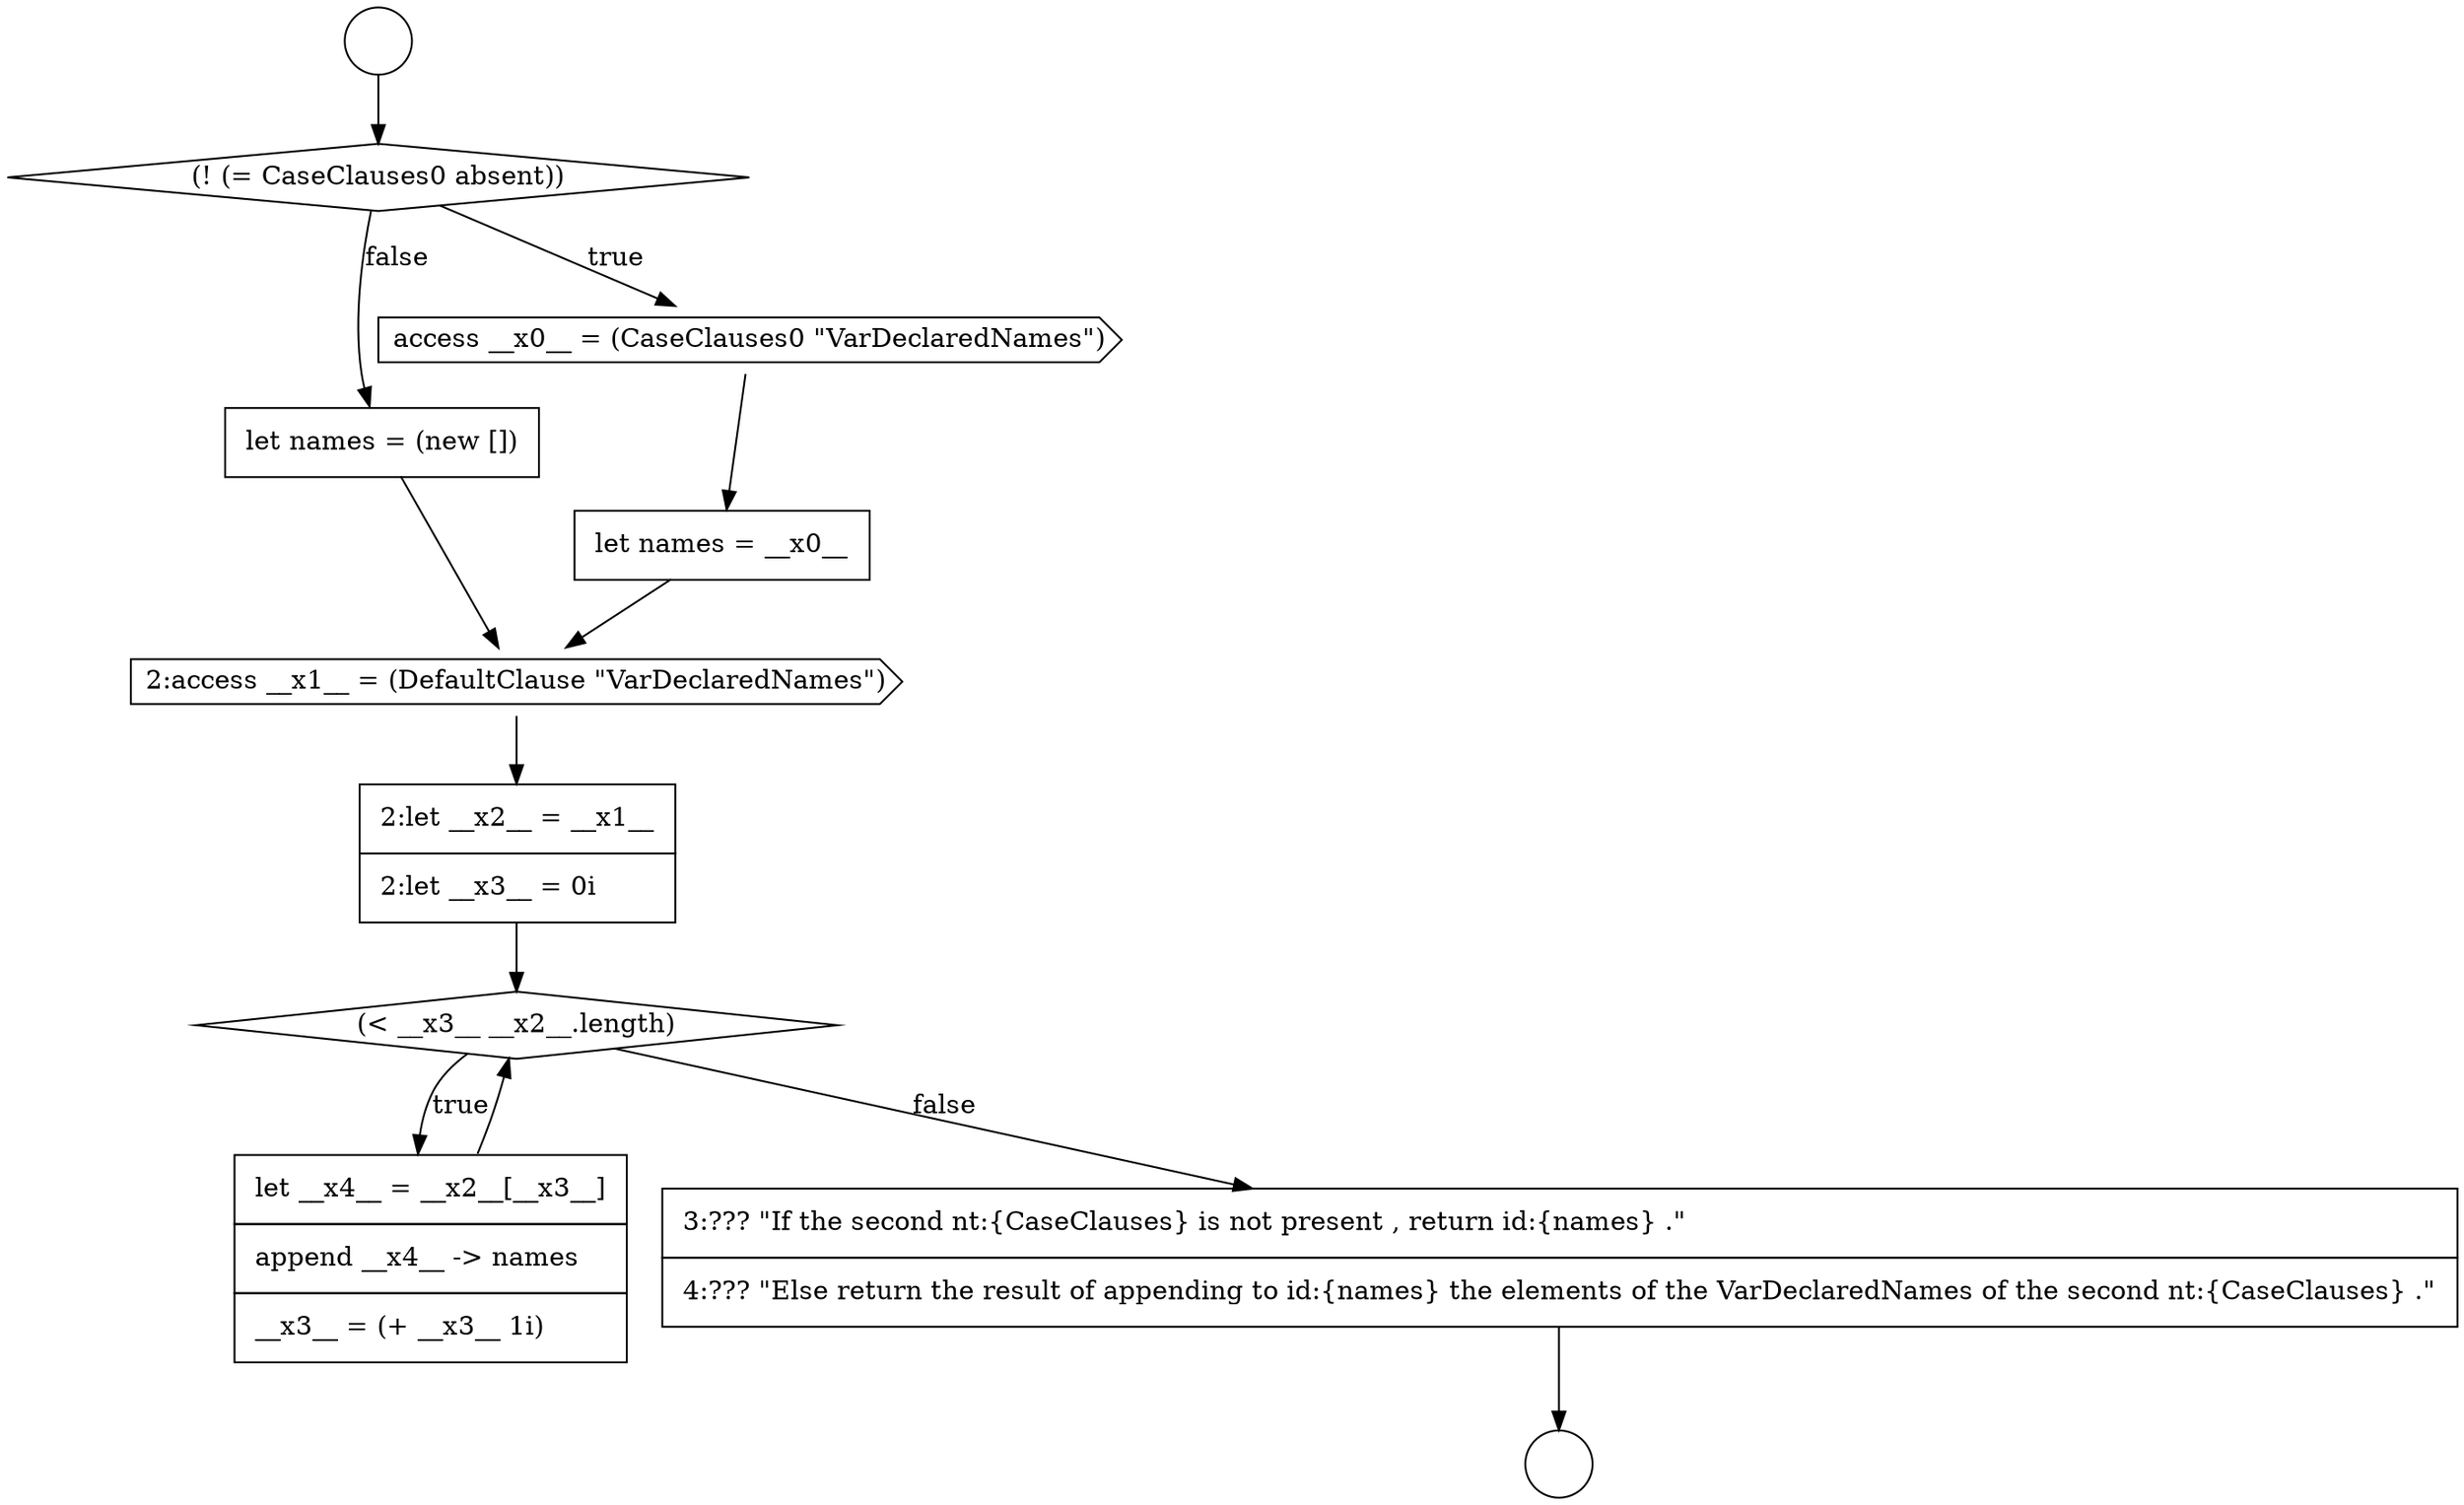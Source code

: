 digraph {
  node0 [shape=circle label=" " color="black" fillcolor="white" style=filled]
  node5 [shape=none, margin=0, label=<<font color="black">
    <table border="0" cellborder="1" cellspacing="0" cellpadding="10">
      <tr><td align="left">let names = (new [])</td></tr>
    </table>
  </font>> color="black" fillcolor="white" style=filled]
  node10 [shape=none, margin=0, label=<<font color="black">
    <table border="0" cellborder="1" cellspacing="0" cellpadding="10">
      <tr><td align="left">3:??? &quot;If the second nt:{CaseClauses} is not present , return id:{names} .&quot;</td></tr>
      <tr><td align="left">4:??? &quot;Else return the result of appending to id:{names} the elements of the VarDeclaredNames of the second nt:{CaseClauses} .&quot;</td></tr>
    </table>
  </font>> color="black" fillcolor="white" style=filled]
  node1 [shape=circle label=" " color="black" fillcolor="white" style=filled]
  node6 [shape=cds, label=<<font color="black">2:access __x1__ = (DefaultClause &quot;VarDeclaredNames&quot;)</font>> color="black" fillcolor="white" style=filled]
  node9 [shape=none, margin=0, label=<<font color="black">
    <table border="0" cellborder="1" cellspacing="0" cellpadding="10">
      <tr><td align="left">let __x4__ = __x2__[__x3__]</td></tr>
      <tr><td align="left">append __x4__ -&gt; names</td></tr>
      <tr><td align="left">__x3__ = (+ __x3__ 1i)</td></tr>
    </table>
  </font>> color="black" fillcolor="white" style=filled]
  node2 [shape=diamond, label=<<font color="black">(! (= CaseClauses0 absent))</font>> color="black" fillcolor="white" style=filled]
  node7 [shape=none, margin=0, label=<<font color="black">
    <table border="0" cellborder="1" cellspacing="0" cellpadding="10">
      <tr><td align="left">2:let __x2__ = __x1__</td></tr>
      <tr><td align="left">2:let __x3__ = 0i</td></tr>
    </table>
  </font>> color="black" fillcolor="white" style=filled]
  node3 [shape=cds, label=<<font color="black">access __x0__ = (CaseClauses0 &quot;VarDeclaredNames&quot;)</font>> color="black" fillcolor="white" style=filled]
  node8 [shape=diamond, label=<<font color="black">(&lt; __x3__ __x2__.length)</font>> color="black" fillcolor="white" style=filled]
  node4 [shape=none, margin=0, label=<<font color="black">
    <table border="0" cellborder="1" cellspacing="0" cellpadding="10">
      <tr><td align="left">let names = __x0__</td></tr>
    </table>
  </font>> color="black" fillcolor="white" style=filled]
  node0 -> node2 [ color="black"]
  node6 -> node7 [ color="black"]
  node8 -> node9 [label=<<font color="black">true</font>> color="black"]
  node8 -> node10 [label=<<font color="black">false</font>> color="black"]
  node9 -> node8 [ color="black"]
  node5 -> node6 [ color="black"]
  node3 -> node4 [ color="black"]
  node4 -> node6 [ color="black"]
  node7 -> node8 [ color="black"]
  node2 -> node3 [label=<<font color="black">true</font>> color="black"]
  node2 -> node5 [label=<<font color="black">false</font>> color="black"]
  node10 -> node1 [ color="black"]
}
